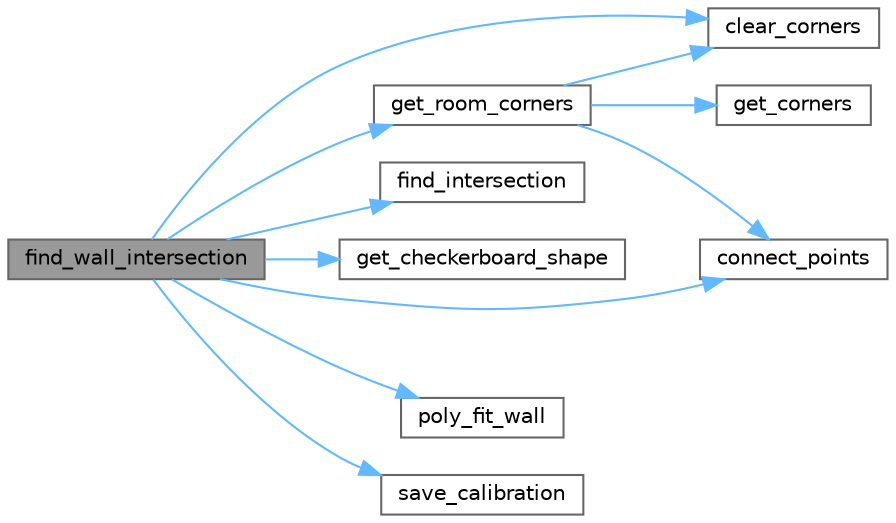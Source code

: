 digraph "find_wall_intersection"
{
 // LATEX_PDF_SIZE
  bgcolor="transparent";
  edge [fontname=Helvetica,fontsize=10,labelfontname=Helvetica,labelfontsize=10];
  node [fontname=Helvetica,fontsize=10,shape=box,height=0.2,width=0.4];
  rankdir="LR";
  Node1 [id="Node000001",label="find_wall_intersection",height=0.2,width=0.4,color="gray40", fillcolor="grey60", style="filled", fontcolor="black",tooltip=" "];
  Node1 -> Node2 [id="edge11_Node000001_Node000002",color="steelblue1",style="solid",tooltip=" "];
  Node2 [id="Node000002",label="clear_corners",height=0.2,width=0.4,color="grey40", fillcolor="white", style="filled",URL="$a00206.html#ab0188ed983122bc7494460062c8ca22b",tooltip=" "];
  Node1 -> Node3 [id="edge12_Node000001_Node000003",color="steelblue1",style="solid",tooltip=" "];
  Node3 [id="Node000003",label="connect_points",height=0.2,width=0.4,color="grey40", fillcolor="white", style="filled",URL="$a00206.html#ae2c8ef2eee13d8eb75d88c0559626fac",tooltip=" "];
  Node1 -> Node4 [id="edge13_Node000001_Node000004",color="steelblue1",style="solid",tooltip=" "];
  Node4 [id="Node000004",label="find_intersection",height=0.2,width=0.4,color="grey40", fillcolor="white", style="filled",URL="$a00206.html#a54166ae0c7b7f8e5aadcc81eda56ce58",tooltip=" "];
  Node1 -> Node5 [id="edge14_Node000001_Node000005",color="steelblue1",style="solid",tooltip=" "];
  Node5 [id="Node000005",label="get_checkerboard_shape",height=0.2,width=0.4,color="grey40", fillcolor="white", style="filled",URL="$a00206.html#a7c5233bfe740d0250450332850fcad71",tooltip=" "];
  Node1 -> Node6 [id="edge15_Node000001_Node000006",color="steelblue1",style="solid",tooltip=" "];
  Node6 [id="Node000006",label="get_room_corners",height=0.2,width=0.4,color="grey40", fillcolor="white", style="filled",URL="$a00206.html#a1cc866ee6a78b68a77485eb1eb0f00ba",tooltip=" "];
  Node6 -> Node2 [id="edge16_Node000006_Node000002",color="steelblue1",style="solid",tooltip=" "];
  Node6 -> Node3 [id="edge17_Node000006_Node000003",color="steelblue1",style="solid",tooltip=" "];
  Node6 -> Node7 [id="edge18_Node000006_Node000007",color="steelblue1",style="solid",tooltip=" "];
  Node7 [id="Node000007",label="get_corners",height=0.2,width=0.4,color="grey40", fillcolor="white", style="filled",URL="$a00206.html#a7975986cd4d5ecccaadb6a9a0a521e1e",tooltip=" "];
  Node1 -> Node8 [id="edge19_Node000001_Node000008",color="steelblue1",style="solid",tooltip=" "];
  Node8 [id="Node000008",label="poly_fit_wall",height=0.2,width=0.4,color="grey40", fillcolor="white", style="filled",URL="$a00206.html#a9ddc57e65b6b90133dae37504451b764",tooltip=" "];
  Node1 -> Node9 [id="edge20_Node000001_Node000009",color="steelblue1",style="solid",tooltip=" "];
  Node9 [id="Node000009",label="save_calibration",height=0.2,width=0.4,color="grey40", fillcolor="white", style="filled",URL="$a00206.html#ae36b88c1816fb4bd3fef0f9967aa3527",tooltip=" "];
}
